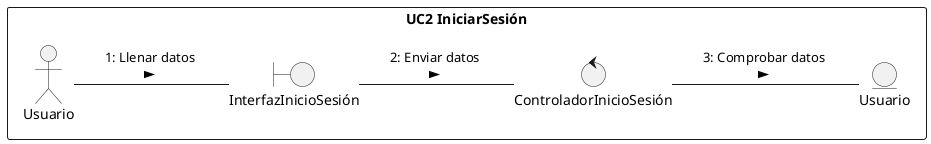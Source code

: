 @startuml DC2
/'
    Crear el diagrama de clases de análisis y de colaboración de los casos de uso prioritarios del proyecto.

    Para conseguir el diagrama de clases seguir los siguientes pasos:

    1. Identificar las clases Entidad (Modelo)
    2. Identificar las clases Interfaz (Vista)
    3. Identificar las clases Control (Controlador)
    4. Identificar las relaciones entre estas clases
    
    Este diagrama debe ser específico de un caso de uso y las clases deben ser representadas con sus estereotipos.
    
    Para conseguir el diagrama de colaboración, identifique las relaciones (enlaces) entre los objetos y los requerimientos (mensajes) sobre cada objeto involucrado en la descripción del caso de uso.
'/
left to right direction

rectangle "UC2 IniciarSesión"{
    actor Usuario 
    entity Usuario as e1
    boundary "InterfazInicioSesión" as i1
    control "ControladorInicioSesión" as c1
}
Usuario -- i1 : "1: Llenar datos \n >"
i1 -- c1 : "2: Enviar datos \n >"
c1 -- e1 : "3: Comprobar datos \n >"



@enduml